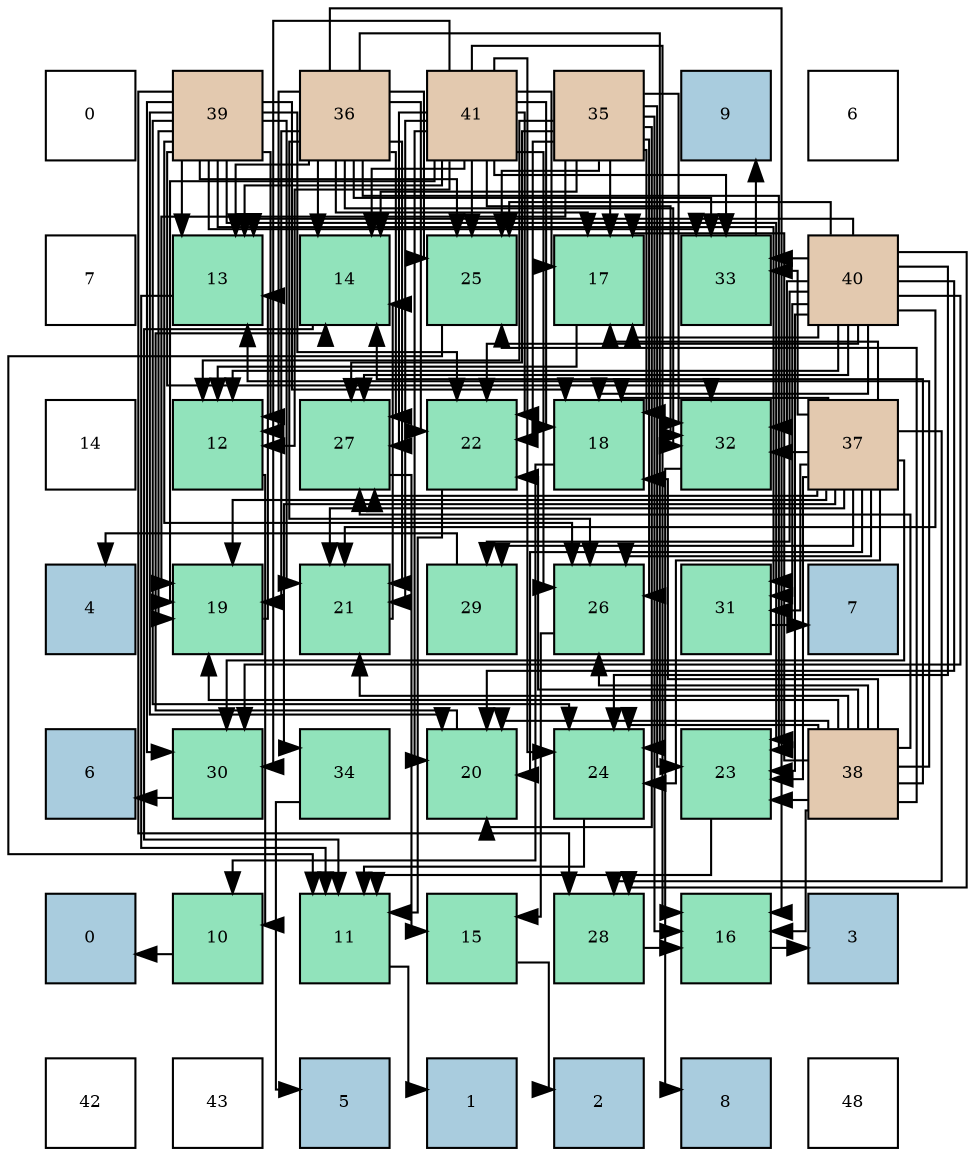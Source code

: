 digraph layout{
 rankdir=TB;
 splines=ortho;
 node [style=filled shape=square fixedsize=true width=0.6];
0[label="0", fontsize=8, fillcolor="#ffffff"];
1[label="39", fontsize=8, fillcolor="#e3c9af"];
2[label="36", fontsize=8, fillcolor="#e3c9af"];
3[label="41", fontsize=8, fillcolor="#e3c9af"];
4[label="35", fontsize=8, fillcolor="#e3c9af"];
5[label="9", fontsize=8, fillcolor="#a9ccde"];
6[label="6", fontsize=8, fillcolor="#ffffff"];
7[label="7", fontsize=8, fillcolor="#ffffff"];
8[label="13", fontsize=8, fillcolor="#91e3bb"];
9[label="14", fontsize=8, fillcolor="#91e3bb"];
10[label="25", fontsize=8, fillcolor="#91e3bb"];
11[label="17", fontsize=8, fillcolor="#91e3bb"];
12[label="33", fontsize=8, fillcolor="#91e3bb"];
13[label="40", fontsize=8, fillcolor="#e3c9af"];
14[label="14", fontsize=8, fillcolor="#ffffff"];
15[label="12", fontsize=8, fillcolor="#91e3bb"];
16[label="27", fontsize=8, fillcolor="#91e3bb"];
17[label="22", fontsize=8, fillcolor="#91e3bb"];
18[label="18", fontsize=8, fillcolor="#91e3bb"];
19[label="32", fontsize=8, fillcolor="#91e3bb"];
20[label="37", fontsize=8, fillcolor="#e3c9af"];
21[label="4", fontsize=8, fillcolor="#a9ccde"];
22[label="19", fontsize=8, fillcolor="#91e3bb"];
23[label="21", fontsize=8, fillcolor="#91e3bb"];
24[label="29", fontsize=8, fillcolor="#91e3bb"];
25[label="26", fontsize=8, fillcolor="#91e3bb"];
26[label="31", fontsize=8, fillcolor="#91e3bb"];
27[label="7", fontsize=8, fillcolor="#a9ccde"];
28[label="6", fontsize=8, fillcolor="#a9ccde"];
29[label="30", fontsize=8, fillcolor="#91e3bb"];
30[label="34", fontsize=8, fillcolor="#91e3bb"];
31[label="20", fontsize=8, fillcolor="#91e3bb"];
32[label="24", fontsize=8, fillcolor="#91e3bb"];
33[label="23", fontsize=8, fillcolor="#91e3bb"];
34[label="38", fontsize=8, fillcolor="#e3c9af"];
35[label="0", fontsize=8, fillcolor="#a9ccde"];
36[label="10", fontsize=8, fillcolor="#91e3bb"];
37[label="11", fontsize=8, fillcolor="#91e3bb"];
38[label="15", fontsize=8, fillcolor="#91e3bb"];
39[label="28", fontsize=8, fillcolor="#91e3bb"];
40[label="16", fontsize=8, fillcolor="#91e3bb"];
41[label="3", fontsize=8, fillcolor="#a9ccde"];
42[label="42", fontsize=8, fillcolor="#ffffff"];
43[label="43", fontsize=8, fillcolor="#ffffff"];
44[label="5", fontsize=8, fillcolor="#a9ccde"];
45[label="1", fontsize=8, fillcolor="#a9ccde"];
46[label="2", fontsize=8, fillcolor="#a9ccde"];
47[label="8", fontsize=8, fillcolor="#a9ccde"];
48[label="48", fontsize=8, fillcolor="#ffffff"];
edge [constraint=false, style=vis];36 -> 35;
37 -> 45;
15 -> 36;
8 -> 37;
9 -> 37;
38 -> 46;
40 -> 41;
11 -> 15;
18 -> 36;
22 -> 8;
31 -> 9;
23 -> 9;
17 -> 37;
33 -> 37;
32 -> 37;
10 -> 37;
25 -> 38;
16 -> 38;
39 -> 40;
24 -> 21;
29 -> 28;
26 -> 27;
19 -> 47;
12 -> 5;
30 -> 44;
4 -> 15;
4 -> 9;
4 -> 40;
4 -> 11;
4 -> 18;
4 -> 22;
4 -> 31;
4 -> 17;
4 -> 33;
4 -> 10;
4 -> 25;
4 -> 16;
4 -> 19;
2 -> 15;
2 -> 8;
2 -> 9;
2 -> 40;
2 -> 11;
2 -> 22;
2 -> 23;
2 -> 17;
2 -> 33;
2 -> 32;
2 -> 10;
2 -> 25;
2 -> 16;
2 -> 19;
2 -> 12;
20 -> 11;
20 -> 18;
20 -> 22;
20 -> 31;
20 -> 23;
20 -> 33;
20 -> 32;
20 -> 25;
20 -> 16;
20 -> 39;
20 -> 24;
20 -> 29;
20 -> 26;
20 -> 19;
20 -> 12;
20 -> 30;
34 -> 8;
34 -> 9;
34 -> 40;
34 -> 11;
34 -> 18;
34 -> 22;
34 -> 31;
34 -> 23;
34 -> 17;
34 -> 33;
34 -> 32;
34 -> 10;
34 -> 25;
34 -> 16;
1 -> 15;
1 -> 8;
1 -> 18;
1 -> 22;
1 -> 31;
1 -> 23;
1 -> 17;
1 -> 33;
1 -> 32;
1 -> 10;
1 -> 25;
1 -> 39;
1 -> 29;
1 -> 26;
1 -> 19;
1 -> 12;
13 -> 15;
13 -> 8;
13 -> 11;
13 -> 18;
13 -> 31;
13 -> 23;
13 -> 17;
13 -> 33;
13 -> 32;
13 -> 10;
13 -> 16;
13 -> 39;
13 -> 24;
13 -> 29;
13 -> 26;
13 -> 19;
13 -> 12;
3 -> 15;
3 -> 8;
3 -> 9;
3 -> 40;
3 -> 11;
3 -> 18;
3 -> 22;
3 -> 31;
3 -> 23;
3 -> 17;
3 -> 32;
3 -> 10;
3 -> 25;
3 -> 16;
3 -> 29;
3 -> 19;
3 -> 12;
edge [constraint=true, style=invis];
0 -> 7 -> 14 -> 21 -> 28 -> 35 -> 42;
1 -> 8 -> 15 -> 22 -> 29 -> 36 -> 43;
2 -> 9 -> 16 -> 23 -> 30 -> 37 -> 44;
3 -> 10 -> 17 -> 24 -> 31 -> 38 -> 45;
4 -> 11 -> 18 -> 25 -> 32 -> 39 -> 46;
5 -> 12 -> 19 -> 26 -> 33 -> 40 -> 47;
6 -> 13 -> 20 -> 27 -> 34 -> 41 -> 48;
rank = same {0 -> 1 -> 2 -> 3 -> 4 -> 5 -> 6};
rank = same {7 -> 8 -> 9 -> 10 -> 11 -> 12 -> 13};
rank = same {14 -> 15 -> 16 -> 17 -> 18 -> 19 -> 20};
rank = same {21 -> 22 -> 23 -> 24 -> 25 -> 26 -> 27};
rank = same {28 -> 29 -> 30 -> 31 -> 32 -> 33 -> 34};
rank = same {35 -> 36 -> 37 -> 38 -> 39 -> 40 -> 41};
rank = same {42 -> 43 -> 44 -> 45 -> 46 -> 47 -> 48};
}
